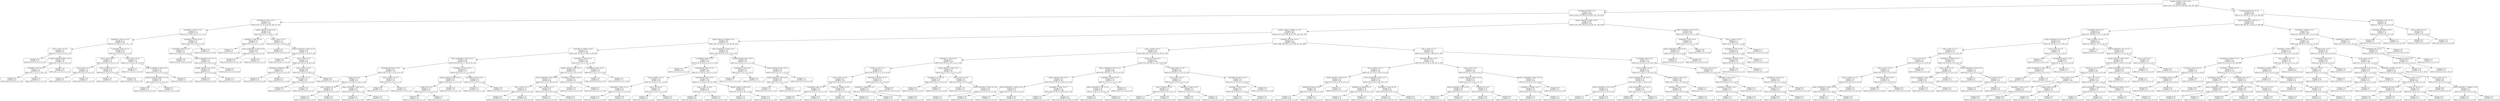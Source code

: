 digraph Tree {
node [shape=box, style="rounded", color="black", fontname=helvetica] ;
edge [fontname=helvetica] ;
0 [label="angular_velocity_Y_mad <= 0.0\nentropy = 2.9\nsamples = 3429\nvalue = [175, 703, 330, 19, 269, 651, 279, 454, 549]"] ;
1 [label="orientation_W_mad <= 0.0\nentropy = 2.8\nsamples = 2444\nvalue = [158, 374, 268, 19, 94, 645, 279, 154, 453]"] ;
0 -> 1 [labeldistance=2.5, labelangle=45, headlabel="True"] ;
2 [label="orientation_X_mean <= 0.2\nentropy = 2.5\nsamples = 329\nvalue = [25, 10, 19, 0, 29, 69, 128, 14, 35]"] ;
1 -> 2 ;
3 [label="orientation_X_mean <= -0.1\nentropy = 2.7\nsamples = 175\nvalue = [21, 6, 18, 0, 26, 51, 37, 13, 3]"] ;
2 -> 3 ;
4 [label="orientation_X_mean <= -0.6\nentropy = 2.2\nsamples = 125\nvalue = [1, 6, 10, 0, 12, 51, 37, 5, 3]"] ;
3 -> 4 ;
5 [label="euler_y_mean <= -0.0\nentropy = 2.2\nsamples = 47\nvalue = [0, 3, 2, 0, 12, 4, 22, 2, 2]"] ;
4 -> 5 ;
6 [label="entropy = 0.0\nsamples = 12\nvalue = [0, 0, 0, 0, 12, 0, 0, 0, 0]"] ;
5 -> 6 ;
7 [label="T_angular_velocity_median <= 0.1\nentropy = 1.8\nsamples = 35\nvalue = [0, 3, 2, 0, 0, 4, 22, 2, 2]"] ;
5 -> 7 ;
8 [label="orientation_Y_std <= 0.0\nentropy = 1.1\nsamples = 25\nvalue = [0, 2, 1, 0, 0, 1, 20, 1, 0]"] ;
7 -> 8 ;
9 [label="entropy = 0.4\nsamples = 14\nvalue = [0, 0, 0, 0, 0, 0, 13, 1, 0]"] ;
8 -> 9 ;
10 [label="entropy = 1.5\nsamples = 11\nvalue = [0, 2, 1, 0, 0, 1, 7, 0, 0]"] ;
8 -> 10 ;
11 [label="entropy = 2.4\nsamples = 10\nvalue = [0, 1, 1, 0, 0, 3, 2, 1, 2]"] ;
7 -> 11 ;
12 [label="T_orientation_mean <= 1.0\nentropy = 1.8\nsamples = 78\nvalue = [1, 3, 8, 0, 0, 47, 15, 3, 1]"] ;
4 -> 12 ;
13 [label="euler_x_mean <= 0.4\nentropy = 1.2\nsamples = 43\nvalue = [0, 0, 8, 0, 0, 31, 0, 3, 1]"] ;
12 -> 13 ;
14 [label="euler_z_mean <= 2.3\nentropy = 1.3\nsamples = 18\nvalue = [0, 0, 8, 0, 0, 9, 0, 0, 1]"] ;
13 -> 14 ;
15 [label="entropy = 0.5\nsamples = 9\nvalue = [0, 0, 0, 0, 0, 8, 0, 0, 1]"] ;
14 -> 15 ;
16 [label="entropy = 0.5\nsamples = 9\nvalue = [0, 0, 8, 0, 0, 1, 0, 0, 0]"] ;
14 -> 16 ;
17 [label="euler_z_median <= -2.3\nentropy = 0.5\nsamples = 25\nvalue = [0, 0, 0, 0, 0, 22, 0, 3, 0]"] ;
13 -> 17 ;
18 [label="entropy = 1.0\nsamples = 6\nvalue = [0, 0, 0, 0, 0, 3, 0, 3, 0]"] ;
17 -> 18 ;
19 [label="entropy = 0.0\nsamples = 19\nvalue = [0, 0, 0, 0, 0, 19, 0, 0, 0]"] ;
17 -> 19 ;
20 [label="euler_x_mean <= 0.9\nentropy = 1.5\nsamples = 35\nvalue = [1, 3, 0, 0, 0, 16, 15, 0, 0]"] ;
12 -> 20 ;
21 [label="entropy = 1.2\nsamples = 11\nvalue = [1, 3, 0, 0, 0, 7, 0, 0, 0]"] ;
20 -> 21 ;
22 [label="linear_acceleration_Z_mad <= 0.1\nentropy = 1.0\nsamples = 24\nvalue = [0, 0, 0, 0, 0, 9, 15, 0, 0]"] ;
20 -> 22 ;
23 [label="angular_velocity_Z_median <= -0.0\nentropy = 0.8\nsamples = 19\nvalue = [0, 0, 0, 0, 0, 5, 14, 0, 0]"] ;
22 -> 23 ;
24 [label="entropy = 0.7\nsamples = 12\nvalue = [0, 0, 0, 0, 0, 2, 10, 0, 0]"] ;
23 -> 24 ;
25 [label="entropy = 1.0\nsamples = 7\nvalue = [0, 0, 0, 0, 0, 3, 4, 0, 0]"] ;
23 -> 25 ;
26 [label="entropy = 0.7\nsamples = 5\nvalue = [0, 0, 0, 0, 0, 4, 1, 0, 0]"] ;
22 -> 26 ;
27 [label="orientation_Z_mean <= 0.0\nentropy = 1.9\nsamples = 50\nvalue = [20, 0, 8, 0, 14, 0, 0, 8, 0]"] ;
3 -> 27 ;
28 [label="T_orientation_mean <= 1.0\nentropy = 1.7\nsamples = 41\nvalue = [17, 0, 8, 0, 14, 0, 0, 2, 0]"] ;
27 -> 28 ;
29 [label="entropy = 0.4\nsamples = 15\nvalue = [1, 0, 0, 0, 14, 0, 0, 0, 0]"] ;
28 -> 29 ;
30 [label="linear_acceleration_Y_std <= 1.2\nentropy = 1.2\nsamples = 26\nvalue = [16, 0, 8, 0, 0, 0, 0, 2, 0]"] ;
28 -> 30 ;
31 [label="angular_velocity_X_var <= 0.0\nentropy = 1.0\nsamples = 21\nvalue = [16, 0, 3, 0, 0, 0, 0, 2, 0]"] ;
30 -> 31 ;
32 [label="entropy = 0.0\nsamples = 6\nvalue = [6, 0, 0, 0, 0, 0, 0, 0, 0]"] ;
31 -> 32 ;
33 [label="entropy = 1.2\nsamples = 15\nvalue = [10, 0, 3, 0, 0, 0, 0, 2, 0]"] ;
31 -> 33 ;
34 [label="entropy = 0.0\nsamples = 5\nvalue = [0, 0, 5, 0, 0, 0, 0, 0, 0]"] ;
30 -> 34 ;
35 [label="entropy = 0.9\nsamples = 9\nvalue = [3, 0, 0, 0, 0, 0, 0, 6, 0]"] ;
27 -> 35 ;
36 [label="angular_velocity_X_mad <= 0.0\nentropy = 1.8\nsamples = 154\nvalue = [4, 4, 1, 0, 3, 18, 91, 1, 32]"] ;
2 -> 36 ;
37 [label="orientation_Y_mean <= 0.5\nentropy = 1.5\nsamples = 32\nvalue = [0, 0, 1, 0, 2, 5, 1, 1, 22]"] ;
36 -> 37 ;
38 [label="entropy = 1.5\nsamples = 8\nvalue = [0, 0, 1, 0, 0, 5, 1, 1, 0]"] ;
37 -> 38 ;
39 [label="linear_acceleration_X_mad <= 0.0\nentropy = 0.4\nsamples = 24\nvalue = [0, 0, 0, 0, 2, 0, 0, 0, 22]"] ;
37 -> 39 ;
40 [label="entropy = 0.0\nsamples = 15\nvalue = [0, 0, 0, 0, 0, 0, 0, 0, 15]"] ;
39 -> 40 ;
41 [label="entropy = 0.8\nsamples = 9\nvalue = [0, 0, 0, 0, 2, 0, 0, 0, 7]"] ;
39 -> 41 ;
42 [label="euler_x_mean <= -2.7\nentropy = 1.3\nsamples = 122\nvalue = [4, 4, 0, 0, 1, 13, 90, 0, 10]"] ;
36 -> 42 ;
43 [label="entropy = 0.0\nsamples = 25\nvalue = [0, 0, 0, 0, 0, 0, 25, 0, 0]"] ;
42 -> 43 ;
44 [label="linear_acceleration_Y_mean <= 2.5\nentropy = 1.6\nsamples = 97\nvalue = [4, 4, 0, 0, 1, 13, 65, 0, 10]"] ;
42 -> 44 ;
45 [label="entropy = 1.9\nsamples = 13\nvalue = [0, 2, 0, 0, 1, 7, 1, 0, 2]"] ;
44 -> 45 ;
46 [label="euler_x_mad <= 0.0\nentropy = 1.2\nsamples = 84\nvalue = [4, 2, 0, 0, 0, 6, 64, 0, 8]"] ;
44 -> 46 ;
47 [label="orientation_Z_median <= -0.0\nentropy = 1.4\nsamples = 25\nvalue = [4, 0, 0, 0, 0, 0, 15, 0, 6]"] ;
46 -> 47 ;
48 [label="entropy = 0.0\nsamples = 14\nvalue = [0, 0, 0, 0, 0, 0, 14, 0, 0]"] ;
47 -> 48 ;
49 [label="entropy = 1.3\nsamples = 11\nvalue = [4, 0, 0, 0, 0, 0, 1, 0, 6]"] ;
47 -> 49 ;
50 [label="euler_y_mean <= -0.0\nentropy = 0.9\nsamples = 59\nvalue = [0, 2, 0, 0, 0, 6, 49, 0, 2]"] ;
46 -> 50 ;
51 [label="euler_z_mean <= -1.9\nentropy = 1.6\nsamples = 23\nvalue = [0, 2, 0, 0, 0, 6, 13, 0, 2]"] ;
50 -> 51 ;
52 [label="entropy = 0.0\nsamples = 11\nvalue = [0, 0, 0, 0, 0, 0, 11, 0, 0]"] ;
51 -> 52 ;
53 [label="entropy = 1.8\nsamples = 12\nvalue = [0, 2, 0, 0, 0, 6, 2, 0, 2]"] ;
51 -> 53 ;
54 [label="entropy = 0.0\nsamples = 36\nvalue = [0, 0, 0, 0, 0, 0, 36, 0, 0]"] ;
50 -> 54 ;
55 [label="angular_velocity_Z_median <= 0.5\nentropy = 2.8\nsamples = 2115\nvalue = [133, 364, 249, 19, 65, 576, 151, 140, 418]"] ;
1 -> 55 ;
56 [label="angular_velocity_Y_median <= -0.0\nentropy = 2.8\nsamples = 2015\nvalue = [133, 363, 238, 19, 65, 576, 149, 139, 333]"] ;
55 -> 56 ;
57 [label="angular_velocity_Z_median <= 0.1\nentropy = 2.8\nsamples = 577\nvalue = [45, 74, 74, 9, 12, 137, 24, 49, 153]"] ;
56 -> 57 ;
58 [label="orientation_X_median <= 0.6\nentropy = 2.7\nsamples = 304\nvalue = [29, 51, 42, 3, 8, 102, 12, 28, 29]"] ;
57 -> 58 ;
59 [label="linear_acceleration_Y_mad <= 0.3\nentropy = 2.8\nsamples = 198\nvalue = [29, 44, 33, 1, 7, 35, 10, 24, 15]"] ;
58 -> 59 ;
60 [label="orientation_W_mean <= -0.0\nentropy = 2.8\nsamples = 123\nvalue = [19, 15, 22, 1, 6, 34, 9, 6, 11]"] ;
59 -> 60 ;
61 [label="T_angle_std <= 0.0\nentropy = 2.5\nsamples = 93\nvalue = [13, 13, 16, 0, 2, 34, 4, 1, 10]"] ;
60 -> 61 ;
62 [label="euler_y_median <= -0.0\nentropy = 2.3\nsamples = 39\nvalue = [3, 9, 14, 0, 0, 6, 2, 0, 5]"] ;
61 -> 62 ;
63 [label="entropy = 2.5\nsamples = 29\nvalue = [3, 8, 5, 0, 0, 6, 2, 0, 5]"] ;
62 -> 63 ;
64 [label="entropy = 0.5\nsamples = 10\nvalue = [0, 1, 9, 0, 0, 0, 0, 0, 0]"] ;
62 -> 64 ;
65 [label="linear_acceleration_Y_mad <= 0.2\nentropy = 2.2\nsamples = 54\nvalue = [10, 4, 2, 0, 2, 28, 2, 1, 5]"] ;
61 -> 65 ;
66 [label="entropy = 2.1\nsamples = 30\nvalue = [9, 0, 1, 0, 1, 12, 2, 0, 5]"] ;
65 -> 66 ;
67 [label="entropy = 1.6\nsamples = 24\nvalue = [1, 4, 1, 0, 1, 16, 0, 1, 0]"] ;
65 -> 67 ;
68 [label="euler_z_median <= -0.3\nentropy = 2.8\nsamples = 30\nvalue = [6, 2, 6, 1, 4, 0, 5, 5, 1]"] ;
60 -> 68 ;
69 [label="entropy = 2.2\nsamples = 14\nvalue = [0, 2, 0, 1, 3, 0, 5, 3, 0]"] ;
68 -> 69 ;
70 [label="entropy = 1.9\nsamples = 16\nvalue = [6, 0, 6, 0, 1, 0, 0, 2, 1]"] ;
68 -> 70 ;
71 [label="orientation_X_mean <= 0.1\nentropy = 2.3\nsamples = 75\nvalue = [10, 29, 11, 0, 1, 1, 1, 18, 4]"] ;
59 -> 71 ;
72 [label="angular_velocity_Z_mad <= 0.0\nentropy = 2.0\nsamples = 56\nvalue = [3, 26, 6, 0, 1, 1, 0, 17, 2]"] ;
71 -> 72 ;
73 [label="T_angle_std <= 0.0\nentropy = 1.9\nsamples = 42\nvalue = [3, 21, 6, 0, 0, 1, 0, 10, 1]"] ;
72 -> 73 ;
74 [label="entropy = 1.8\nsamples = 35\nvalue = [3, 18, 6, 0, 0, 0, 0, 7, 1]"] ;
73 -> 74 ;
75 [label="entropy = 1.4\nsamples = 7\nvalue = [0, 3, 0, 0, 0, 1, 0, 3, 0]"] ;
73 -> 75 ;
76 [label="entropy = 1.6\nsamples = 14\nvalue = [0, 5, 0, 0, 1, 0, 0, 7, 1]"] ;
72 -> 76 ;
77 [label="orientation_Z_mean <= 0.1\nentropy = 2.2\nsamples = 19\nvalue = [7, 3, 5, 0, 0, 0, 1, 1, 2]"] ;
71 -> 77 ;
78 [label="entropy = 1.7\nsamples = 10\nvalue = [0, 3, 5, 0, 0, 0, 1, 1, 0]"] ;
77 -> 78 ;
79 [label="entropy = 0.8\nsamples = 9\nvalue = [7, 0, 0, 0, 0, 0, 0, 0, 2]"] ;
77 -> 79 ;
80 [label="orientation_Y_mean <= 0.1\nentropy = 1.8\nsamples = 106\nvalue = [0, 7, 9, 2, 1, 67, 2, 4, 14]"] ;
58 -> 80 ;
81 [label="angular_velocity_Y_mad <= 0.0\nentropy = 1.3\nsamples = 87\nvalue = [0, 3, 3, 2, 0, 67, 0, 4, 8]"] ;
80 -> 81 ;
82 [label="linear_acceleration_X_std <= 0.8\nentropy = 1.1\nsamples = 68\nvalue = [0, 1, 3, 2, 0, 54, 0, 0, 8]"] ;
81 -> 82 ;
83 [label="euler_x_mean <= -2.3\nentropy = 1.1\nsamples = 47\nvalue = [0, 0, 2, 2, 0, 35, 0, 0, 8]"] ;
82 -> 83 ;
84 [label="entropy = 0.0\nsamples = 19\nvalue = [0, 0, 0, 0, 0, 19, 0, 0, 0]"] ;
83 -> 84 ;
85 [label="entropy = 1.5\nsamples = 28\nvalue = [0, 0, 2, 2, 0, 16, 0, 0, 8]"] ;
83 -> 85 ;
86 [label="euler_z_median <= -1.7\nentropy = 0.5\nsamples = 21\nvalue = [0, 1, 1, 0, 0, 19, 0, 0, 0]"] ;
82 -> 86 ;
87 [label="entropy = 0.7\nsamples = 6\nvalue = [0, 0, 1, 0, 0, 5, 0, 0, 0]"] ;
86 -> 87 ;
88 [label="entropy = 0.4\nsamples = 15\nvalue = [0, 1, 0, 0, 0, 14, 0, 0, 0]"] ;
86 -> 88 ;
89 [label="orientation_X_median <= 0.9\nentropy = 1.2\nsamples = 19\nvalue = [0, 2, 0, 0, 0, 13, 0, 4, 0]"] ;
81 -> 89 ;
90 [label="entropy = 0.6\nsamples = 14\nvalue = [0, 2, 0, 0, 0, 12, 0, 0, 0]"] ;
89 -> 90 ;
91 [label="entropy = 0.7\nsamples = 5\nvalue = [0, 0, 0, 0, 0, 1, 0, 4, 0]"] ;
89 -> 91 ;
92 [label="orientation_Z_mean <= 0.0\nentropy = 2.1\nsamples = 19\nvalue = [0, 4, 6, 0, 1, 0, 2, 0, 6]"] ;
80 -> 92 ;
93 [label="entropy = 0.0\nsamples = 6\nvalue = [0, 0, 6, 0, 0, 0, 0, 0, 0]"] ;
92 -> 93 ;
94 [label="entropy = 1.7\nsamples = 13\nvalue = [0, 4, 0, 0, 1, 0, 2, 0, 6]"] ;
92 -> 94 ;
95 [label="linear_acceleration_X_mad <= 0.2\nentropy = 2.5\nsamples = 273\nvalue = [16, 23, 32, 6, 4, 35, 12, 21, 124]"] ;
57 -> 95 ;
96 [label="T_orientation_mean <= 1.0\nentropy = 2.3\nsamples = 217\nvalue = [14, 9, 26, 6, 3, 33, 11, 4, 111]"] ;
95 -> 96 ;
97 [label="entropy = 1.4\nsamples = 16\nvalue = [7, 0, 0, 0, 0, 7, 0, 2, 0]"] ;
96 -> 97 ;
98 [label="orientation_W_mean <= -0.0\nentropy = 2.1\nsamples = 201\nvalue = [7, 9, 26, 6, 3, 26, 11, 2, 111]"] ;
96 -> 98 ;
99 [label="euler_x_median <= 1.8\nentropy = 1.6\nsamples = 96\nvalue = [5, 6, 10, 0, 1, 8, 1, 0, 65]"] ;
98 -> 99 ;
100 [label="orientation_Y_mean <= -0.7\nentropy = 1.1\nsamples = 65\nvalue = [1, 3, 8, 0, 1, 1, 0, 0, 51]"] ;
99 -> 100 ;
101 [label="entropy = 1.0\nsamples = 33\nvalue = [1, 3, 0, 0, 1, 1, 0, 0, 27]"] ;
100 -> 101 ;
102 [label="entropy = 0.8\nsamples = 32\nvalue = [0, 0, 8, 0, 0, 0, 0, 0, 24]"] ;
100 -> 102 ;
103 [label="euler_x_std <= 0.0\nentropy = 2.1\nsamples = 31\nvalue = [4, 3, 2, 0, 0, 7, 1, 0, 14]"] ;
99 -> 103 ;
104 [label="entropy = 1.4\nsamples = 9\nvalue = [0, 0, 0, 0, 0, 5, 1, 0, 3]"] ;
103 -> 104 ;
105 [label="entropy = 2.0\nsamples = 22\nvalue = [4, 3, 2, 0, 0, 2, 0, 0, 11]"] ;
103 -> 105 ;
106 [label="orientation_W_mean <= 0.1\nentropy = 2.4\nsamples = 105\nvalue = [2, 3, 16, 6, 2, 18, 10, 2, 46]"] ;
98 -> 106 ;
107 [label="euler_x_mean <= -0.9\nentropy = 2.2\nsamples = 34\nvalue = [2, 1, 11, 0, 2, 0, 7, 0, 11]"] ;
106 -> 107 ;
108 [label="entropy = 1.6\nsamples = 18\nvalue = [0, 0, 8, 0, 2, 0, 7, 0, 1]"] ;
107 -> 108 ;
109 [label="entropy = 1.5\nsamples = 16\nvalue = [2, 1, 3, 0, 0, 0, 0, 0, 10]"] ;
107 -> 109 ;
110 [label="angular_velocity_X_std <= 0.0\nentropy = 2.1\nsamples = 71\nvalue = [0, 2, 5, 6, 0, 18, 3, 2, 35]"] ;
106 -> 110 ;
111 [label="entropy = 1.2\nsamples = 19\nvalue = [0, 0, 0, 6, 0, 0, 1, 0, 12]"] ;
110 -> 111 ;
112 [label="entropy = 1.9\nsamples = 52\nvalue = [0, 2, 5, 0, 0, 18, 2, 2, 23]"] ;
110 -> 112 ;
113 [label="T_angular_velocity_mean <= 0.2\nentropy = 2.4\nsamples = 56\nvalue = [2, 14, 6, 0, 1, 2, 1, 17, 13]"] ;
95 -> 113 ;
114 [label="orientation_Y_std <= 0.0\nentropy = 2.4\nsamples = 22\nvalue = [2, 8, 2, 0, 1, 2, 0, 6, 1]"] ;
113 -> 114 ;
115 [label="entropy = 1.9\nsamples = 9\nvalue = [1, 1, 1, 0, 1, 0, 0, 5, 0]"] ;
114 -> 115 ;
116 [label="entropy = 2.0\nsamples = 13\nvalue = [1, 7, 1, 0, 0, 2, 0, 1, 1]"] ;
114 -> 116 ;
117 [label="angular_velocity_Z_mad <= 0.0\nentropy = 2.0\nsamples = 34\nvalue = [0, 6, 4, 0, 0, 0, 1, 11, 12]"] ;
113 -> 117 ;
118 [label="angular_velocity_Z_mad <= 0.0\nentropy = 2.0\nsamples = 20\nvalue = [0, 4, 4, 0, 0, 0, 1, 9, 2]"] ;
117 -> 118 ;
119 [label="entropy = 1.7\nsamples = 15\nvalue = [0, 3, 4, 0, 0, 0, 1, 7, 0]"] ;
118 -> 119 ;
120 [label="entropy = 1.5\nsamples = 5\nvalue = [0, 1, 0, 0, 0, 0, 0, 2, 2]"] ;
118 -> 120 ;
121 [label="entropy = 1.1\nsamples = 14\nvalue = [0, 2, 0, 0, 0, 0, 0, 2, 10]"] ;
117 -> 121 ;
122 [label="orientation_W_mean <= 0.1\nentropy = 2.7\nsamples = 1438\nvalue = [88, 289, 164, 10, 53, 439, 125, 90, 180]"] ;
56 -> 122 ;
123 [label="euler_x_median <= 0.7\nentropy = 2.8\nsamples = 871\nvalue = [88, 216, 117, 0, 50, 154, 59, 63, 124]"] ;
122 -> 123 ;
124 [label="orientation_Y_mad <= 0.0\nentropy = 2.7\nsamples = 252\nvalue = [18, 59, 51, 0, 49, 17, 6, 17, 35]"] ;
123 -> 124 ;
125 [label="T_linear_acc_std <= 1.2\nentropy = 2.7\nsamples = 171\nvalue = [6, 40, 41, 0, 37, 17, 6, 16, 8]"] ;
124 -> 125 ;
126 [label="euler_y_mean <= -0.0\nentropy = 2.6\nsamples = 101\nvalue = [6, 6, 41, 0, 14, 12, 6, 8, 8]"] ;
125 -> 126 ;
127 [label="T_orientation_mean <= 1.0\nentropy = 1.5\nsamples = 59\nvalue = [0, 2, 37, 0, 7, 12, 0, 1, 0]"] ;
126 -> 127 ;
128 [label="entropy = 0.3\nsamples = 22\nvalue = [0, 0, 21, 0, 1, 0, 0, 0, 0]"] ;
127 -> 128 ;
129 [label="entropy = 1.8\nsamples = 37\nvalue = [0, 2, 16, 0, 6, 12, 0, 1, 0]"] ;
127 -> 129 ;
130 [label="T_linear_acc_median <= 9.9\nentropy = 2.8\nsamples = 42\nvalue = [6, 4, 4, 0, 7, 0, 6, 7, 8]"] ;
126 -> 130 ;
131 [label="entropy = 2.4\nsamples = 24\nvalue = [6, 0, 3, 0, 3, 0, 6, 1, 5]"] ;
130 -> 131 ;
132 [label="entropy = 2.2\nsamples = 18\nvalue = [0, 4, 1, 0, 4, 0, 0, 6, 3]"] ;
130 -> 132 ;
133 [label="orientation_Z_median <= -0.1\nentropy = 1.7\nsamples = 70\nvalue = [0, 34, 0, 0, 23, 5, 0, 8, 0]"] ;
125 -> 133 ;
134 [label="orientation_X_median <= -0.3\nentropy = 1.7\nsamples = 65\nvalue = [0, 30, 0, 0, 22, 5, 0, 8, 0]"] ;
133 -> 134 ;
135 [label="entropy = 1.0\nsamples = 38\nvalue = [0, 30, 0, 0, 2, 5, 0, 1, 0]"] ;
134 -> 135 ;
136 [label="entropy = 0.8\nsamples = 27\nvalue = [0, 0, 0, 0, 20, 0, 0, 7, 0]"] ;
134 -> 136 ;
137 [label="entropy = 0.7\nsamples = 5\nvalue = [0, 4, 0, 0, 1, 0, 0, 0, 0]"] ;
133 -> 137 ;
138 [label="angular_velocity_Y_mad <= 0.0\nentropy = 2.3\nsamples = 81\nvalue = [12, 19, 10, 0, 12, 0, 0, 1, 27]"] ;
124 -> 138 ;
139 [label="orientation_Z_var <= 0.0\nentropy = 1.8\nsamples = 22\nvalue = [10, 0, 4, 0, 3, 0, 0, 0, 5]"] ;
138 -> 139 ;
140 [label="entropy = 2.0\nsamples = 17\nvalue = [5, 0, 4, 0, 3, 0, 0, 0, 5]"] ;
139 -> 140 ;
141 [label="entropy = 0.0\nsamples = 5\nvalue = [5, 0, 0, 0, 0, 0, 0, 0, 0]"] ;
139 -> 141 ;
142 [label="euler_y_mean <= -0.0\nentropy = 2.1\nsamples = 59\nvalue = [2, 19, 6, 0, 9, 0, 0, 1, 22]"] ;
138 -> 142 ;
143 [label="entropy = 1.8\nsamples = 11\nvalue = [0, 2, 3, 0, 5, 0, 0, 1, 0]"] ;
142 -> 143 ;
144 [label="linear_acceleration_Z_mean <= -9.4\nentropy = 1.8\nsamples = 48\nvalue = [2, 17, 3, 0, 4, 0, 0, 0, 22]"] ;
142 -> 144 ;
145 [label="entropy = 1.3\nsamples = 22\nvalue = [2, 8, 0, 0, 0, 0, 0, 0, 12]"] ;
144 -> 145 ;
146 [label="entropy = 1.8\nsamples = 26\nvalue = [0, 9, 3, 0, 4, 0, 0, 0, 10]"] ;
144 -> 146 ;
147 [label="T_linear_acc_mad <= 0.7\nentropy = 2.7\nsamples = 619\nvalue = [70, 157, 66, 0, 1, 137, 53, 46, 89]"] ;
123 -> 147 ;
148 [label="linear_acceleration_Z_std <= 1.6\nentropy = 2.6\nsamples = 465\nvalue = [65, 88, 44, 0, 1, 132, 53, 15, 67]"] ;
147 -> 148 ;
149 [label="angular_velocity_Y_std <= 0.0\nentropy = 2.6\nsamples = 415\nvalue = [58, 57, 41, 0, 0, 132, 53, 11, 63]"] ;
148 -> 149 ;
150 [label="linear_acceleration_Z_mean <= -9.5\nentropy = 1.9\nsamples = 77\nvalue = [8, 2, 0, 0, 0, 23, 33, 0, 11]"] ;
149 -> 150 ;
151 [label="entropy = 1.4\nsamples = 7\nvalue = [1, 2, 0, 0, 0, 4, 0, 0, 0]"] ;
150 -> 151 ;
152 [label="entropy = 1.8\nsamples = 70\nvalue = [7, 0, 0, 0, 0, 19, 33, 0, 11]"] ;
150 -> 152 ;
153 [label="orientation_Z_mean <= 0.1\nentropy = 2.5\nsamples = 338\nvalue = [50, 55, 41, 0, 0, 109, 20, 11, 52]"] ;
149 -> 153 ;
154 [label="entropy = 2.5\nsamples = 93\nvalue = [27, 26, 9, 0, 0, 5, 11, 7, 8]"] ;
153 -> 154 ;
155 [label="entropy = 2.3\nsamples = 245\nvalue = [23, 29, 32, 0, 0, 104, 9, 4, 44]"] ;
153 -> 155 ;
156 [label="orientation_Y_mean <= 0.9\nentropy = 1.8\nsamples = 50\nvalue = [7, 31, 3, 0, 1, 0, 0, 4, 4]"] ;
148 -> 156 ;
157 [label="linear_acceleration_X_var <= 1.4\nentropy = 1.0\nsamples = 38\nvalue = [3, 31, 2, 0, 0, 0, 0, 2, 0]"] ;
156 -> 157 ;
158 [label="entropy = 0.7\nsamples = 12\nvalue = [0, 10, 2, 0, 0, 0, 0, 0, 0]"] ;
157 -> 158 ;
159 [label="entropy = 0.9\nsamples = 26\nvalue = [3, 21, 0, 0, 0, 0, 0, 2, 0]"] ;
157 -> 159 ;
160 [label="entropy = 2.1\nsamples = 12\nvalue = [4, 0, 1, 0, 1, 0, 0, 2, 4]"] ;
156 -> 160 ;
161 [label="T_angle_median <= 2.8\nentropy = 2.1\nsamples = 154\nvalue = [5, 69, 22, 0, 0, 5, 0, 31, 22]"] ;
147 -> 161 ;
162 [label="euler_x_mean <= 2.3\nentropy = 1.7\nsamples = 87\nvalue = [4, 52, 13, 0, 0, 2, 0, 15, 1]"] ;
161 -> 162 ;
163 [label="euler_y_median <= -0.0\nentropy = 1.3\nsamples = 64\nvalue = [3, 45, 13, 0, 0, 2, 0, 0, 1]"] ;
162 -> 163 ;
164 [label="entropy = 1.1\nsamples = 55\nvalue = [3, 44, 5, 0, 0, 2, 0, 0, 1]"] ;
163 -> 164 ;
165 [label="entropy = 0.5\nsamples = 9\nvalue = [0, 1, 8, 0, 0, 0, 0, 0, 0]"] ;
163 -> 165 ;
166 [label="orientation_Z_mean <= 0.0\nentropy = 1.1\nsamples = 23\nvalue = [1, 7, 0, 0, 0, 0, 0, 15, 0]"] ;
162 -> 166 ;
167 [label="entropy = 0.0\nsamples = 13\nvalue = [0, 0, 0, 0, 0, 0, 0, 13, 0]"] ;
166 -> 167 ;
168 [label="entropy = 1.2\nsamples = 10\nvalue = [1, 7, 0, 0, 0, 0, 0, 2, 0]"] ;
166 -> 168 ;
169 [label="orientation_W_mean <= -0.0\nentropy = 2.2\nsamples = 67\nvalue = [1, 17, 9, 0, 0, 3, 0, 16, 21]"] ;
161 -> 169 ;
170 [label="orientation_Y_mad <= 0.0\nentropy = 2.1\nsamples = 52\nvalue = [0, 17, 9, 0, 0, 3, 0, 16, 7]"] ;
169 -> 170 ;
171 [label="entropy = 2.1\nsamples = 42\nvalue = [0, 12, 9, 0, 0, 3, 0, 15, 3]"] ;
170 -> 171 ;
172 [label="entropy = 1.4\nsamples = 10\nvalue = [0, 5, 0, 0, 0, 0, 0, 1, 4]"] ;
170 -> 172 ;
173 [label="entropy = 0.4\nsamples = 15\nvalue = [1, 0, 0, 0, 0, 0, 0, 0, 14]"] ;
169 -> 173 ;
174 [label="euler_x_mean <= -1.3\nentropy = 2.2\nsamples = 567\nvalue = [0, 73, 47, 10, 3, 285, 66, 27, 56]"] ;
122 -> 174 ;
175 [label="orientation_W_mad <= 0.0\nentropy = 2.0\nsamples = 374\nvalue = [0, 40, 11, 10, 0, 218, 38, 27, 30]"] ;
174 -> 175 ;
176 [label="euler_z_median <= -1.7\nentropy = 1.8\nsamples = 274\nvalue = [0, 15, 11, 8, 0, 178, 33, 6, 23]"] ;
175 -> 176 ;
177 [label="angular_velocity_Y_mad <= 0.0\nentropy = 1.9\nsamples = 96\nvalue = [0, 13, 11, 2, 0, 54, 14, 2, 0]"] ;
176 -> 177 ;
178 [label="orientation_W_mean <= 0.1\nentropy = 1.6\nsamples = 85\nvalue = [0, 5, 11, 2, 0, 54, 13, 0, 0]"] ;
177 -> 178 ;
179 [label="entropy = 1.2\nsamples = 69\nvalue = [0, 5, 0, 1, 0, 50, 13, 0, 0]"] ;
178 -> 179 ;
180 [label="entropy = 1.1\nsamples = 16\nvalue = [0, 0, 11, 1, 0, 4, 0, 0, 0]"] ;
178 -> 180 ;
181 [label="entropy = 1.1\nsamples = 11\nvalue = [0, 8, 0, 0, 0, 0, 1, 2, 0]"] ;
177 -> 181 ;
182 [label="linear_acceleration_X_mad <= 0.1\nentropy = 1.4\nsamples = 178\nvalue = [0, 2, 0, 6, 0, 124, 19, 4, 23]"] ;
176 -> 182 ;
183 [label="orientation_W_median <= 0.1\nentropy = 1.8\nsamples = 79\nvalue = [0, 0, 0, 6, 0, 37, 19, 1, 16]"] ;
182 -> 183 ;
184 [label="entropy = 1.7\nsamples = 70\nvalue = [0, 0, 0, 6, 0, 36, 13, 0, 15]"] ;
183 -> 184 ;
185 [label="entropy = 1.4\nsamples = 9\nvalue = [0, 0, 0, 0, 0, 1, 6, 1, 1]"] ;
183 -> 185 ;
186 [label="orientation_X_mean <= 0.8\nentropy = 0.7\nsamples = 99\nvalue = [0, 2, 0, 0, 0, 87, 0, 3, 7]"] ;
182 -> 186 ;
187 [label="entropy = 0.7\nsamples = 56\nvalue = [0, 1, 0, 0, 0, 48, 0, 0, 7]"] ;
186 -> 187 ;
188 [label="entropy = 0.5\nsamples = 43\nvalue = [0, 1, 0, 0, 0, 39, 0, 3, 0]"] ;
186 -> 188 ;
189 [label="euler_y_mad <= 0.0\nentropy = 2.1\nsamples = 100\nvalue = [0, 25, 0, 2, 0, 40, 5, 21, 7]"] ;
175 -> 189 ;
190 [label="angular_velocity_Z_mean <= -0.4\nentropy = 2.1\nsamples = 52\nvalue = [0, 2, 0, 2, 0, 24, 5, 12, 7]"] ;
189 -> 190 ;
191 [label="linear_acceleration_X_std <= 0.4\nentropy = 1.9\nsamples = 19\nvalue = [0, 2, 0, 0, 0, 5, 0, 5, 7]"] ;
190 -> 191 ;
192 [label="entropy = 1.4\nsamples = 10\nvalue = [0, 0, 0, 0, 0, 4, 0, 1, 5]"] ;
191 -> 192 ;
193 [label="entropy = 1.8\nsamples = 9\nvalue = [0, 2, 0, 0, 0, 1, 0, 4, 2]"] ;
191 -> 193 ;
194 [label="T_angle_std <= 0.0\nentropy = 1.6\nsamples = 33\nvalue = [0, 0, 0, 2, 0, 19, 5, 7, 0]"] ;
190 -> 194 ;
195 [label="entropy = 0.8\nsamples = 26\nvalue = [0, 0, 0, 0, 0, 19, 0, 7, 0]"] ;
194 -> 195 ;
196 [label="entropy = 0.9\nsamples = 7\nvalue = [0, 0, 0, 2, 0, 0, 5, 0, 0]"] ;
194 -> 196 ;
197 [label="linear_acceleration_Z_mean <= -9.3\nentropy = 1.5\nsamples = 48\nvalue = [0, 23, 0, 0, 0, 16, 0, 9, 0]"] ;
189 -> 197 ;
198 [label="orientation_X_median <= 0.7\nentropy = 1.4\nsamples = 36\nvalue = [0, 15, 0, 0, 0, 16, 0, 5, 0]"] ;
197 -> 198 ;
199 [label="entropy = 1.6\nsamples = 12\nvalue = [0, 5, 0, 0, 0, 4, 0, 3, 0]"] ;
198 -> 199 ;
200 [label="entropy = 1.3\nsamples = 24\nvalue = [0, 10, 0, 0, 0, 12, 0, 2, 0]"] ;
198 -> 200 ;
201 [label="entropy = 0.9\nsamples = 12\nvalue = [0, 8, 0, 0, 0, 0, 0, 4, 0]"] ;
197 -> 201 ;
202 [label="T_orientation_mad <= 0.0\nentropy = 2.3\nsamples = 193\nvalue = [0, 33, 36, 0, 3, 67, 28, 0, 26]"] ;
174 -> 202 ;
203 [label="euler_y_median <= -0.0\nentropy = 2.1\nsamples = 126\nvalue = [0, 7, 20, 0, 2, 52, 28, 0, 17]"] ;
202 -> 203 ;
204 [label="linear_acceleration_X_var <= 0.3\nentropy = 1.4\nsamples = 58\nvalue = [0, 2, 18, 0, 1, 35, 0, 0, 2]"] ;
203 -> 204 ;
205 [label="linear_acceleration_Z_var <= 0.6\nentropy = 1.1\nsamples = 24\nvalue = [0, 2, 1, 0, 0, 19, 0, 0, 2]"] ;
204 -> 205 ;
206 [label="entropy = 1.5\nsamples = 11\nvalue = [0, 2, 1, 0, 0, 7, 0, 0, 1]"] ;
205 -> 206 ;
207 [label="entropy = 0.4\nsamples = 13\nvalue = [0, 0, 0, 0, 0, 12, 0, 0, 1]"] ;
205 -> 207 ;
208 [label="linear_acceleration_Z_var <= 2.1\nentropy = 1.2\nsamples = 34\nvalue = [0, 0, 17, 0, 1, 16, 0, 0, 0]"] ;
204 -> 208 ;
209 [label="entropy = 0.8\nsamples = 20\nvalue = [0, 0, 5, 0, 0, 15, 0, 0, 0]"] ;
208 -> 209 ;
210 [label="entropy = 0.7\nsamples = 14\nvalue = [0, 0, 12, 0, 1, 1, 0, 0, 0]"] ;
208 -> 210 ;
211 [label="angular_velocity_Y_std <= 0.0\nentropy = 2.0\nsamples = 68\nvalue = [0, 5, 2, 0, 1, 17, 28, 0, 15]"] ;
203 -> 211 ;
212 [label="orientation_Z_mad <= 0.0\nentropy = 1.8\nsamples = 62\nvalue = [0, 4, 1, 0, 0, 14, 28, 0, 15]"] ;
211 -> 212 ;
213 [label="entropy = 0.0\nsamples = 11\nvalue = [0, 0, 0, 0, 0, 0, 11, 0, 0]"] ;
212 -> 213 ;
214 [label="entropy = 2.0\nsamples = 51\nvalue = [0, 4, 1, 0, 0, 14, 17, 0, 15]"] ;
212 -> 214 ;
215 [label="entropy = 1.8\nsamples = 6\nvalue = [0, 1, 1, 0, 1, 3, 0, 0, 0]"] ;
211 -> 215 ;
216 [label="T_linear_acc_mad <= 0.6\nentropy = 2.0\nsamples = 67\nvalue = [0, 26, 16, 0, 1, 15, 0, 0, 9]"] ;
202 -> 216 ;
217 [label="orientation_Y_mad <= 0.0\nentropy = 1.9\nsamples = 38\nvalue = [0, 10, 6, 0, 0, 13, 0, 0, 9]"] ;
216 -> 217 ;
218 [label="orientation_Z_median <= 0.1\nentropy = 1.9\nsamples = 27\nvalue = [0, 4, 6, 0, 0, 10, 0, 0, 7]"] ;
217 -> 218 ;
219 [label="entropy = 1.3\nsamples = 13\nvalue = [0, 0, 2, 0, 0, 8, 0, 0, 3]"] ;
218 -> 219 ;
220 [label="entropy = 2.0\nsamples = 14\nvalue = [0, 4, 4, 0, 0, 2, 0, 0, 4]"] ;
218 -> 220 ;
221 [label="entropy = 1.4\nsamples = 11\nvalue = [0, 6, 0, 0, 0, 3, 0, 0, 2]"] ;
217 -> 221 ;
222 [label="orientation_Z_mad <= 0.0\nentropy = 1.4\nsamples = 29\nvalue = [0, 16, 10, 0, 1, 2, 0, 0, 0]"] ;
216 -> 222 ;
223 [label="euler_z_mean <= 0.3\nentropy = 1.4\nsamples = 20\nvalue = [0, 8, 10, 0, 0, 2, 0, 0, 0]"] ;
222 -> 223 ;
224 [label="entropy = 0.0\nsamples = 10\nvalue = [0, 0, 10, 0, 0, 0, 0, 0, 0]"] ;
223 -> 224 ;
225 [label="entropy = 0.7\nsamples = 10\nvalue = [0, 8, 0, 0, 0, 2, 0, 0, 0]"] ;
223 -> 225 ;
226 [label="entropy = 0.5\nsamples = 9\nvalue = [0, 8, 0, 0, 1, 0, 0, 0, 0]"] ;
222 -> 226 ;
227 [label="linear_acceleration_X_std <= 0.4\nentropy = 0.8\nsamples = 100\nvalue = [0, 1, 11, 0, 0, 0, 2, 1, 85]"] ;
55 -> 227 ;
228 [label="orientation_X_mad <= 0.0\nentropy = 0.1\nsamples = 58\nvalue = [0, 0, 0, 0, 0, 0, 1, 0, 57]"] ;
227 -> 228 ;
229 [label="linear_acceleration_Z_mad <= 0.2\nentropy = 0.2\nsamples = 29\nvalue = [0, 0, 0, 0, 0, 0, 1, 0, 28]"] ;
228 -> 229 ;
230 [label="entropy = 0.7\nsamples = 6\nvalue = [0, 0, 0, 0, 0, 0, 1, 0, 5]"] ;
229 -> 230 ;
231 [label="entropy = 0.0\nsamples = 23\nvalue = [0, 0, 0, 0, 0, 0, 0, 0, 23]"] ;
229 -> 231 ;
232 [label="entropy = 0.0\nsamples = 29\nvalue = [0, 0, 0, 0, 0, 0, 0, 0, 29]"] ;
228 -> 232 ;
233 [label="euler_y_median <= -0.0\nentropy = 1.3\nsamples = 42\nvalue = [0, 1, 11, 0, 0, 0, 1, 1, 28]"] ;
227 -> 233 ;
234 [label="orientation_Z_mean <= 0.0\nentropy = 1.0\nsamples = 28\nvalue = [0, 0, 4, 0, 0, 0, 1, 1, 22]"] ;
233 -> 234 ;
235 [label="orientation_X_median <= 0.0\nentropy = 0.6\nsamples = 19\nvalue = [0, 0, 0, 0, 0, 0, 1, 1, 17]"] ;
234 -> 235 ;
236 [label="entropy = 0.0\nsamples = 11\nvalue = [0, 0, 0, 0, 0, 0, 0, 0, 11]"] ;
235 -> 236 ;
237 [label="entropy = 1.1\nsamples = 8\nvalue = [0, 0, 0, 0, 0, 0, 1, 1, 6]"] ;
235 -> 237 ;
238 [label="entropy = 1.0\nsamples = 9\nvalue = [0, 0, 4, 0, 0, 0, 0, 0, 5]"] ;
234 -> 238 ;
239 [label="entropy = 1.3\nsamples = 14\nvalue = [0, 1, 7, 0, 0, 0, 0, 0, 6]"] ;
233 -> 239 ;
240 [label="T_angular_velocity_std <= 0.2\nentropy = 2.2\nsamples = 985\nvalue = [17, 329, 62, 0, 175, 6, 0, 300, 96]"] ;
0 -> 240 [labeldistance=2.5, labelangle=-45, headlabel="False"] ;
241 [label="linear_acceleration_Z_mad <= 1.3\nentropy = 2.2\nsamples = 937\nvalue = [10, 299, 62, 0, 164, 6, 0, 300, 96]"] ;
240 -> 241 ;
242 [label="T_orientation_mad <= 0.0\nentropy = 2.0\nsamples = 444\nvalue = [4, 199, 38, 0, 22, 4, 0, 139, 38]"] ;
241 -> 242 ;
243 [label="linear_acceleration_X_var <= 2.6\nentropy = 2.0\nsamples = 182\nvalue = [2, 39, 30, 0, 5, 1, 0, 84, 21]"] ;
242 -> 243 ;
244 [label="euler_x_mean <= -0.3\nentropy = 1.8\nsamples = 132\nvalue = [0, 32, 23, 0, 1, 0, 0, 64, 12]"] ;
243 -> 244 ;
245 [label="euler_z_mad <= 0.0\nentropy = 1.0\nsamples = 69\nvalue = [0, 24, 0, 0, 1, 0, 0, 44, 0]"] ;
244 -> 245 ;
246 [label="euler_x_mean <= -2.0\nentropy = 1.1\nsamples = 63\nvalue = [0, 24, 0, 0, 1, 0, 0, 38, 0]"] ;
245 -> 246 ;
247 [label="euler_z_median <= -1.3\nentropy = 1.0\nsamples = 37\nvalue = [0, 21, 0, 0, 0, 0, 0, 16, 0]"] ;
246 -> 247 ;
248 [label="linear_acceleration_Z_mean <= -9.4\nentropy = 1.0\nsamples = 27\nvalue = [0, 11, 0, 0, 0, 0, 0, 16, 0]"] ;
247 -> 248 ;
249 [label="entropy = 1.0\nsamples = 8\nvalue = [0, 5, 0, 0, 0, 0, 0, 3, 0]"] ;
248 -> 249 ;
250 [label="entropy = 0.9\nsamples = 19\nvalue = [0, 6, 0, 0, 0, 0, 0, 13, 0]"] ;
248 -> 250 ;
251 [label="entropy = 0.0\nsamples = 10\nvalue = [0, 10, 0, 0, 0, 0, 0, 0, 0]"] ;
247 -> 251 ;
252 [label="orientation_W_mad <= 0.0\nentropy = 0.7\nsamples = 26\nvalue = [0, 3, 0, 0, 1, 0, 0, 22, 0]"] ;
246 -> 252 ;
253 [label="entropy = 0.4\nsamples = 11\nvalue = [0, 0, 0, 0, 1, 0, 0, 10, 0]"] ;
252 -> 253 ;
254 [label="entropy = 0.7\nsamples = 15\nvalue = [0, 3, 0, 0, 0, 0, 0, 12, 0]"] ;
252 -> 254 ;
255 [label="entropy = 0.0\nsamples = 6\nvalue = [0, 0, 0, 0, 0, 0, 0, 6, 0]"] ;
245 -> 255 ;
256 [label="orientation_Z_median <= 0.1\nentropy = 1.9\nsamples = 63\nvalue = [0, 8, 23, 0, 0, 0, 0, 20, 12]"] ;
244 -> 256 ;
257 [label="euler_z_mean <= -2.1\nentropy = 1.7\nsamples = 38\nvalue = [0, 8, 20, 0, 0, 0, 0, 5, 5]"] ;
256 -> 257 ;
258 [label="linear_acceleration_X_mad <= 0.3\nentropy = 1.9\nsamples = 26\nvalue = [0, 6, 10, 0, 0, 0, 0, 5, 5]"] ;
257 -> 258 ;
259 [label="entropy = 1.8\nsamples = 11\nvalue = [0, 3, 5, 0, 0, 0, 0, 1, 2]"] ;
258 -> 259 ;
260 [label="entropy = 2.0\nsamples = 15\nvalue = [0, 3, 5, 0, 0, 0, 0, 4, 3]"] ;
258 -> 260 ;
261 [label="entropy = 0.7\nsamples = 12\nvalue = [0, 2, 10, 0, 0, 0, 0, 0, 0]"] ;
257 -> 261 ;
262 [label="linear_acceleration_X_mad <= 0.3\nentropy = 1.3\nsamples = 25\nvalue = [0, 0, 3, 0, 0, 0, 0, 15, 7]"] ;
256 -> 262 ;
263 [label="entropy = 0.7\nsamples = 5\nvalue = [0, 0, 1, 0, 0, 0, 0, 4, 0]"] ;
262 -> 263 ;
264 [label="euler_y_mean <= -0.0\nentropy = 1.3\nsamples = 20\nvalue = [0, 0, 2, 0, 0, 0, 0, 11, 7]"] ;
262 -> 264 ;
265 [label="entropy = 0.9\nsamples = 6\nvalue = [0, 0, 0, 0, 0, 0, 0, 2, 4]"] ;
264 -> 265 ;
266 [label="entropy = 1.3\nsamples = 14\nvalue = [0, 0, 2, 0, 0, 0, 0, 9, 3]"] ;
264 -> 266 ;
267 [label="euler_x_mean <= 1.6\nentropy = 2.4\nsamples = 50\nvalue = [2, 7, 7, 0, 4, 1, 0, 20, 9]"] ;
243 -> 267 ;
268 [label="entropy = 1.3\nsamples = 11\nvalue = [0, 5, 0, 0, 1, 0, 0, 5, 0]"] ;
267 -> 268 ;
269 [label="orientation_W_mean <= -0.0\nentropy = 2.3\nsamples = 39\nvalue = [2, 2, 7, 0, 3, 1, 0, 15, 9]"] ;
267 -> 269 ;
270 [label="linear_acceleration_Y_mean <= 2.9\nentropy = 1.5\nsamples = 26\nvalue = [0, 1, 6, 0, 0, 0, 0, 15, 4]"] ;
269 -> 270 ;
271 [label="entropy = 0.9\nsamples = 11\nvalue = [0, 0, 1, 0, 0, 0, 0, 9, 1]"] ;
270 -> 271 ;
272 [label="entropy = 1.8\nsamples = 15\nvalue = [0, 1, 5, 0, 0, 0, 0, 6, 3]"] ;
270 -> 272 ;
273 [label="entropy = 2.3\nsamples = 13\nvalue = [2, 1, 1, 0, 3, 1, 0, 0, 5]"] ;
269 -> 273 ;
274 [label="euler_y_median <= -0.0\nentropy = 1.7\nsamples = 262\nvalue = [2, 160, 8, 0, 17, 3, 0, 55, 17]"] ;
242 -> 274 ;
275 [label="entropy = 1.4\nsamples = 7\nvalue = [0, 0, 4, 0, 0, 1, 0, 2, 0]"] ;
274 -> 275 ;
276 [label="linear_acceleration_Y_var <= 11.9\nentropy = 1.6\nsamples = 255\nvalue = [2, 160, 4, 0, 17, 2, 0, 53, 17]"] ;
274 -> 276 ;
277 [label="angular_velocity_Y_mad <= 0.0\nentropy = 1.6\nsamples = 230\nvalue = [0, 140, 4, 0, 15, 2, 0, 53, 16]"] ;
276 -> 277 ;
278 [label="T_linear_acc_var <= 3.9\nentropy = 1.5\nsamples = 204\nvalue = [0, 131, 4, 0, 13, 1, 0, 45, 10]"] ;
277 -> 278 ;
279 [label="euler_z_mean <= 0.1\nentropy = 1.1\nsamples = 104\nvalue = [0, 77, 2, 0, 0, 0, 0, 20, 5]"] ;
278 -> 279 ;
280 [label="orientation_Y_mean <= 0.1\nentropy = 1.1\nsamples = 65\nvalue = [0, 43, 0, 0, 0, 0, 0, 20, 2]"] ;
279 -> 280 ;
281 [label="entropy = 0.9\nsamples = 22\nvalue = [0, 8, 0, 0, 0, 0, 0, 14, 0]"] ;
280 -> 281 ;
282 [label="entropy = 0.8\nsamples = 43\nvalue = [0, 35, 0, 0, 0, 0, 0, 6, 2]"] ;
280 -> 282 ;
283 [label="T_angle_median <= 2.6\nentropy = 0.7\nsamples = 39\nvalue = [0, 34, 2, 0, 0, 0, 0, 0, 3]"] ;
279 -> 283 ;
284 [label="entropy = 0.2\nsamples = 34\nvalue = [0, 33, 1, 0, 0, 0, 0, 0, 0]"] ;
283 -> 284 ;
285 [label="entropy = 1.4\nsamples = 5\nvalue = [0, 1, 1, 0, 0, 0, 0, 0, 3]"] ;
283 -> 285 ;
286 [label="euler_z_std <= 0.0\nentropy = 1.8\nsamples = 100\nvalue = [0, 54, 2, 0, 13, 1, 0, 25, 5]"] ;
278 -> 286 ;
287 [label="linear_acceleration_Y_mean <= 2.8\nentropy = 1.4\nsamples = 77\nvalue = [0, 50, 1, 0, 2, 1, 0, 21, 2]"] ;
286 -> 287 ;
288 [label="entropy = 1.5\nsamples = 31\nvalue = [0, 18, 0, 0, 2, 0, 0, 9, 2]"] ;
287 -> 288 ;
289 [label="entropy = 1.1\nsamples = 46\nvalue = [0, 32, 1, 0, 0, 1, 0, 12, 0]"] ;
287 -> 289 ;
290 [label="orientation_W_median <= 0.1\nentropy = 2.0\nsamples = 23\nvalue = [0, 4, 1, 0, 11, 0, 0, 4, 3]"] ;
286 -> 290 ;
291 [label="entropy = 2.1\nsamples = 11\nvalue = [0, 2, 1, 0, 1, 0, 0, 4, 3]"] ;
290 -> 291 ;
292 [label="entropy = 0.7\nsamples = 12\nvalue = [0, 2, 0, 0, 10, 0, 0, 0, 0]"] ;
290 -> 292 ;
293 [label="linear_acceleration_Y_var <= 3.0\nentropy = 2.0\nsamples = 26\nvalue = [0, 9, 0, 0, 2, 1, 0, 8, 6]"] ;
277 -> 293 ;
294 [label="entropy = 1.5\nsamples = 11\nvalue = [0, 2, 0, 0, 0, 1, 0, 7, 1]"] ;
293 -> 294 ;
295 [label="entropy = 1.7\nsamples = 15\nvalue = [0, 7, 0, 0, 2, 0, 0, 1, 5]"] ;
293 -> 295 ;
296 [label="euler_z_mad <= 0.0\nentropy = 1.0\nsamples = 25\nvalue = [2, 20, 0, 0, 2, 0, 0, 0, 1]"] ;
276 -> 296 ;
297 [label="entropy = 1.3\nsamples = 11\nvalue = [2, 7, 0, 0, 2, 0, 0, 0, 0]"] ;
296 -> 297 ;
298 [label="entropy = 0.4\nsamples = 14\nvalue = [0, 13, 0, 0, 0, 0, 0, 0, 1]"] ;
296 -> 298 ;
299 [label="orientation_Y_median <= 1.0\nentropy = 2.2\nsamples = 493\nvalue = [6, 100, 24, 0, 142, 2, 0, 161, 58]"] ;
241 -> 299 ;
300 [label="orientation_X_mean <= -0.2\nentropy = 2.2\nsamples = 443\nvalue = [6, 100, 24, 0, 137, 2, 0, 131, 43]"] ;
299 -> 300 ;
301 [label="orientation_Y_mean <= 0.6\nentropy = 1.7\nsamples = 220\nvalue = [3, 47, 12, 0, 0, 0, 0, 115, 43]"] ;
300 -> 301 ;
302 [label="orientation_Z_median <= -0.1\nentropy = 1.5\nsamples = 146\nvalue = [3, 31, 0, 0, 0, 0, 0, 84, 28]"] ;
301 -> 302 ;
303 [label="T_linear_acc_mean <= 11.0\nentropy = 1.0\nsamples = 32\nvalue = [0, 13, 0, 0, 0, 0, 0, 19, 0]"] ;
302 -> 303 ;
304 [label="T_orientation_mean <= 1.0\nentropy = 0.9\nsamples = 27\nvalue = [0, 8, 0, 0, 0, 0, 0, 19, 0]"] ;
303 -> 304 ;
305 [label="entropy = 0.0\nsamples = 8\nvalue = [0, 8, 0, 0, 0, 0, 0, 0, 0]"] ;
304 -> 305 ;
306 [label="entropy = 0.0\nsamples = 19\nvalue = [0, 0, 0, 0, 0, 0, 0, 19, 0]"] ;
304 -> 306 ;
307 [label="entropy = 0.0\nsamples = 5\nvalue = [0, 5, 0, 0, 0, 0, 0, 0, 0]"] ;
303 -> 307 ;
308 [label="orientation_Y_median <= 0.2\nentropy = 1.5\nsamples = 114\nvalue = [3, 18, 0, 0, 0, 0, 0, 65, 28]"] ;
302 -> 308 ;
309 [label="orientation_W_mean <= -0.1\nentropy = 0.6\nsamples = 73\nvalue = [2, 0, 0, 0, 0, 0, 0, 65, 6]"] ;
308 -> 309 ;
310 [label="entropy = 0.0\nsamples = 32\nvalue = [0, 0, 0, 0, 0, 0, 0, 32, 0]"] ;
309 -> 310 ;
311 [label="linear_acceleration_Z_mad <= 1.9\nentropy = 0.9\nsamples = 41\nvalue = [2, 0, 0, 0, 0, 0, 0, 33, 6]"] ;
309 -> 311 ;
312 [label="entropy = 0.8\nsamples = 34\nvalue = [1, 0, 0, 0, 0, 0, 0, 28, 5]"] ;
311 -> 312 ;
313 [label="entropy = 1.1\nsamples = 7\nvalue = [1, 0, 0, 0, 0, 0, 0, 5, 1]"] ;
311 -> 313 ;
314 [label="T_orientation_mean <= 1.0\nentropy = 1.1\nsamples = 41\nvalue = [1, 18, 0, 0, 0, 0, 0, 0, 22]"] ;
308 -> 314 ;
315 [label="angular_velocity_Y_var <= 0.0\nentropy = 0.3\nsamples = 21\nvalue = [0, 1, 0, 0, 0, 0, 0, 0, 20]"] ;
314 -> 315 ;
316 [label="entropy = 0.0\nsamples = 10\nvalue = [0, 0, 0, 0, 0, 0, 0, 0, 10]"] ;
315 -> 316 ;
317 [label="entropy = 0.4\nsamples = 11\nvalue = [0, 1, 0, 0, 0, 0, 0, 0, 10]"] ;
315 -> 317 ;
318 [label="euler_x_std <= 0.0\nentropy = 0.7\nsamples = 20\nvalue = [1, 17, 0, 0, 0, 0, 0, 0, 2]"] ;
314 -> 318 ;
319 [label="entropy = 0.4\nsamples = 15\nvalue = [1, 14, 0, 0, 0, 0, 0, 0, 0]"] ;
318 -> 319 ;
320 [label="entropy = 1.0\nsamples = 5\nvalue = [0, 3, 0, 0, 0, 0, 0, 0, 2]"] ;
318 -> 320 ;
321 [label="euler_z_median <= -1.9\nentropy = 1.9\nsamples = 74\nvalue = [0, 16, 12, 0, 0, 0, 0, 31, 15]"] ;
301 -> 321 ;
322 [label="orientation_X_median <= -0.4\nentropy = 1.8\nsamples = 66\nvalue = [0, 10, 11, 0, 0, 0, 0, 31, 14]"] ;
321 -> 322 ;
323 [label="entropy = 1.3\nsamples = 13\nvalue = [0, 7, 1, 0, 0, 0, 0, 5, 0]"] ;
322 -> 323 ;
324 [label="linear_acceleration_Y_std <= 1.5\nentropy = 1.7\nsamples = 53\nvalue = [0, 3, 10, 0, 0, 0, 0, 26, 14]"] ;
322 -> 324 ;
325 [label="entropy = 0.6\nsamples = 15\nvalue = [0, 0, 2, 0, 0, 0, 0, 13, 0]"] ;
324 -> 325 ;
326 [label="euler_x_mean <= 2.0\nentropy = 1.8\nsamples = 38\nvalue = [0, 3, 8, 0, 0, 0, 0, 13, 14]"] ;
324 -> 326 ;
327 [label="entropy = 1.7\nsamples = 25\nvalue = [0, 1, 7, 0, 0, 0, 0, 11, 6]"] ;
326 -> 327 ;
328 [label="entropy = 1.5\nsamples = 13\nvalue = [0, 2, 1, 0, 0, 0, 0, 2, 8]"] ;
326 -> 328 ;
329 [label="entropy = 1.1\nsamples = 8\nvalue = [0, 6, 1, 0, 0, 0, 0, 0, 1]"] ;
321 -> 329 ;
330 [label="T_angle_mean <= 2.4\nentropy = 1.6\nsamples = 223\nvalue = [3, 53, 12, 0, 137, 2, 0, 16, 0]"] ;
300 -> 330 ;
331 [label="T_orientation_mad <= 0.0\nentropy = 0.8\nsamples = 40\nvalue = [0, 30, 0, 0, 10, 0, 0, 0, 0]"] ;
330 -> 331 ;
332 [label="euler_y_var <= 0.0\nentropy = 0.2\nsamples = 25\nvalue = [0, 24, 0, 0, 1, 0, 0, 0, 0]"] ;
331 -> 332 ;
333 [label="entropy = 0.0\nsamples = 20\nvalue = [0, 20, 0, 0, 0, 0, 0, 0, 0]"] ;
332 -> 333 ;
334 [label="entropy = 0.7\nsamples = 5\nvalue = [0, 4, 0, 0, 1, 0, 0, 0, 0]"] ;
332 -> 334 ;
335 [label="entropy = 1.0\nsamples = 15\nvalue = [0, 6, 0, 0, 9, 0, 0, 0, 0]"] ;
331 -> 335 ;
336 [label="euler_y_mean <= -0.0\nentropy = 1.5\nsamples = 183\nvalue = [3, 23, 12, 0, 127, 2, 0, 16, 0]"] ;
330 -> 336 ;
337 [label="linear_acceleration_Z_var <= 13.3\nentropy = 1.9\nsamples = 31\nvalue = [0, 3, 6, 0, 7, 1, 0, 14, 0]"] ;
336 -> 337 ;
338 [label="euler_x_median <= 2.4\nentropy = 1.5\nsamples = 22\nvalue = [0, 1, 6, 0, 2, 0, 0, 13, 0]"] ;
337 -> 338 ;
339 [label="entropy = 1.0\nsamples = 17\nvalue = [0, 1, 3, 0, 0, 0, 0, 13, 0]"] ;
338 -> 339 ;
340 [label="entropy = 1.0\nsamples = 5\nvalue = [0, 0, 3, 0, 2, 0, 0, 0, 0]"] ;
338 -> 340 ;
341 [label="entropy = 1.7\nsamples = 9\nvalue = [0, 2, 0, 0, 5, 1, 0, 1, 0]"] ;
337 -> 341 ;
342 [label="orientation_Y_median <= -0.2\nentropy = 1.1\nsamples = 152\nvalue = [3, 20, 6, 0, 120, 1, 0, 2, 0]"] ;
336 -> 342 ;
343 [label="euler_z_mean <= -1.8\nentropy = 1.2\nsamples = 66\nvalue = [0, 20, 0, 0, 43, 1, 0, 2, 0]"] ;
342 -> 343 ;
344 [label="orientation_W_mad <= 0.0\nentropy = 1.0\nsamples = 29\nvalue = [0, 15, 0, 0, 14, 0, 0, 0, 0]"] ;
343 -> 344 ;
345 [label="entropy = 0.8\nsamples = 12\nvalue = [0, 9, 0, 0, 3, 0, 0, 0, 0]"] ;
344 -> 345 ;
346 [label="entropy = 0.9\nsamples = 17\nvalue = [0, 6, 0, 0, 11, 0, 0, 0, 0]"] ;
344 -> 346 ;
347 [label="T_linear_acc_std <= 3.3\nentropy = 1.0\nsamples = 37\nvalue = [0, 5, 0, 0, 29, 1, 0, 2, 0]"] ;
343 -> 347 ;
348 [label="entropy = 1.7\nsamples = 13\nvalue = [0, 3, 0, 0, 7, 1, 0, 2, 0]"] ;
347 -> 348 ;
349 [label="entropy = 0.4\nsamples = 24\nvalue = [0, 2, 0, 0, 22, 0, 0, 0, 0]"] ;
347 -> 349 ;
350 [label="euler_z_mean <= 1.6\nentropy = 0.6\nsamples = 86\nvalue = [3, 0, 6, 0, 77, 0, 0, 0, 0]"] ;
342 -> 350 ;
351 [label="entropy = 0.0\nsamples = 62\nvalue = [0, 0, 0, 0, 62, 0, 0, 0, 0]"] ;
350 -> 351 ;
352 [label="linear_acceleration_Y_median <= 2.9\nentropy = 1.3\nsamples = 24\nvalue = [3, 0, 6, 0, 15, 0, 0, 0, 0]"] ;
350 -> 352 ;
353 [label="entropy = 0.7\nsamples = 15\nvalue = [0, 0, 3, 0, 12, 0, 0, 0, 0]"] ;
352 -> 353 ;
354 [label="entropy = 1.6\nsamples = 9\nvalue = [3, 0, 3, 0, 3, 0, 0, 0, 0]"] ;
352 -> 354 ;
355 [label="orientation_X_median <= -0.1\nentropy = 1.3\nsamples = 50\nvalue = [0, 0, 0, 0, 5, 0, 0, 30, 15]"] ;
299 -> 355 ;
356 [label="T_orientation_std <= 0.0\nentropy = 0.5\nsamples = 34\nvalue = [0, 0, 0, 0, 0, 0, 0, 30, 4]"] ;
355 -> 356 ;
357 [label="orientation_W_mad <= 0.0\nentropy = 0.2\nsamples = 27\nvalue = [0, 0, 0, 0, 0, 0, 0, 26, 1]"] ;
356 -> 357 ;
358 [label="entropy = 0.0\nsamples = 16\nvalue = [0, 0, 0, 0, 0, 0, 0, 16, 0]"] ;
357 -> 358 ;
359 [label="entropy = 0.4\nsamples = 11\nvalue = [0, 0, 0, 0, 0, 0, 0, 10, 1]"] ;
357 -> 359 ;
360 [label="entropy = 1.0\nsamples = 7\nvalue = [0, 0, 0, 0, 0, 0, 0, 4, 3]"] ;
356 -> 360 ;
361 [label="entropy = 0.9\nsamples = 16\nvalue = [0, 0, 0, 0, 5, 0, 0, 0, 11]"] ;
355 -> 361 ;
362 [label="linear_acceleration_X_std <= 3.4\nentropy = 1.3\nsamples = 48\nvalue = [7, 30, 0, 0, 11, 0, 0, 0, 0]"] ;
240 -> 362 ;
363 [label="orientation_W_median <= 0.0\nentropy = 1.2\nsamples = 22\nvalue = [1, 10, 0, 0, 11, 0, 0, 0, 0]"] ;
362 -> 363 ;
364 [label="entropy = 0.0\nsamples = 6\nvalue = [0, 6, 0, 0, 0, 0, 0, 0, 0]"] ;
363 -> 364 ;
365 [label="entropy = 1.1\nsamples = 16\nvalue = [1, 4, 0, 0, 11, 0, 0, 0, 0]"] ;
363 -> 365 ;
366 [label="euler_x_median <= 0.5\nentropy = 0.8\nsamples = 26\nvalue = [6, 20, 0, 0, 0, 0, 0, 0, 0]"] ;
362 -> 366 ;
367 [label="entropy = 0.0\nsamples = 10\nvalue = [0, 10, 0, 0, 0, 0, 0, 0, 0]"] ;
366 -> 367 ;
368 [label="entropy = 1.0\nsamples = 16\nvalue = [6, 10, 0, 0, 0, 0, 0, 0, 0]"] ;
366 -> 368 ;
}